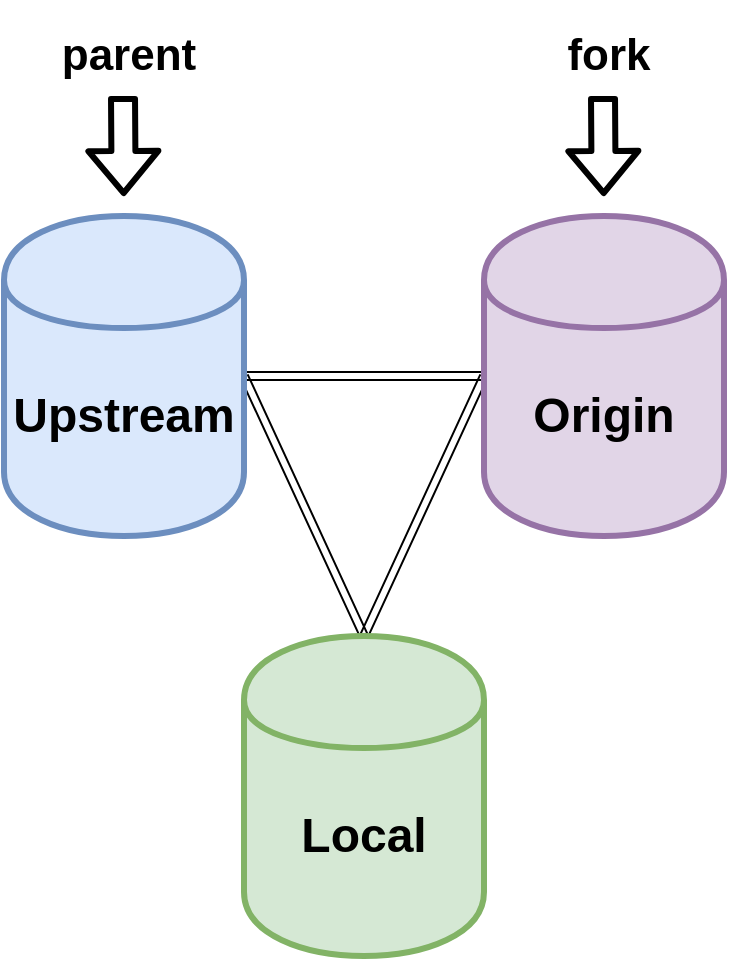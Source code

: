 <mxfile version="13.5.1" type="device"><diagram id="1vah80A7K6ktCt1jhF-4" name="Page-1"><mxGraphModel dx="1106" dy="900" grid="1" gridSize="10" guides="1" tooltips="1" connect="1" arrows="1" fold="1" page="1" pageScale="1" pageWidth="850" pageHeight="1100" background="#ffffff" math="0" shadow="0"><root><mxCell id="0"/><mxCell id="1" parent="0"/><mxCell id="GAF7Az4xLPFggu_e14xt-17" style="edgeStyle=orthogonalEdgeStyle;shape=link;rounded=0;orthogonalLoop=1;jettySize=auto;html=1;exitX=1;exitY=0.5;exitDx=0;exitDy=0;entryX=0;entryY=0.5;entryDx=0;entryDy=0;" parent="1" source="10" target="GAF7Az4xLPFggu_e14xt-15" edge="1"><mxGeometry relative="1" as="geometry"/></mxCell><mxCell id="GAF7Az4xLPFggu_e14xt-19" style="edgeStyle=none;shape=link;rounded=0;orthogonalLoop=1;jettySize=auto;html=1;exitX=1;exitY=0.5;exitDx=0;exitDy=0;entryX=0.5;entryY=0;entryDx=0;entryDy=0;" parent="1" source="10" target="GAF7Az4xLPFggu_e14xt-16" edge="1"><mxGeometry relative="1" as="geometry"/></mxCell><mxCell id="10" value="&lt;h1&gt;Upstream&lt;/h1&gt;" style="shape=cylinder;whiteSpace=wrap;html=1;boundedLbl=1;strokeWidth=3;align=center;fillColor=#dae8fc;strokeColor=#6c8ebf;" parent="1" vertex="1"><mxGeometry x="110" y="180" width="120" height="160" as="geometry"/></mxCell><mxCell id="GAF7Az4xLPFggu_e14xt-18" style="shape=link;rounded=0;orthogonalLoop=1;jettySize=auto;html=1;exitX=0;exitY=0.5;exitDx=0;exitDy=0;entryX=0.5;entryY=0;entryDx=0;entryDy=0;" parent="1" source="GAF7Az4xLPFggu_e14xt-15" target="GAF7Az4xLPFggu_e14xt-16" edge="1"><mxGeometry relative="1" as="geometry"/></mxCell><mxCell id="GAF7Az4xLPFggu_e14xt-15" value="&lt;h1&gt;Origin&lt;/h1&gt;" style="shape=cylinder;whiteSpace=wrap;html=1;boundedLbl=1;strokeWidth=3;align=center;fillColor=#e1d5e7;strokeColor=#9673a6;" parent="1" vertex="1"><mxGeometry x="350" y="180" width="120" height="160" as="geometry"/></mxCell><mxCell id="GAF7Az4xLPFggu_e14xt-16" value="&lt;h1&gt;Local&lt;/h1&gt;" style="shape=cylinder;whiteSpace=wrap;html=1;boundedLbl=1;strokeWidth=3;align=center;fillColor=#d5e8d4;strokeColor=#82b366;" parent="1" vertex="1"><mxGeometry x="230" y="390" width="120" height="160" as="geometry"/></mxCell><mxCell id="qT_jTREL2tCOZPopZQ_g-11" value="" style="shape=flexArrow;endArrow=classic;html=1;strokeWidth=3;" edge="1" parent="1"><mxGeometry width="50" height="50" relative="1" as="geometry"><mxPoint x="409.5" y="120" as="sourcePoint"/><mxPoint x="409.85" y="170" as="targetPoint"/></mxGeometry></mxCell><mxCell id="qT_jTREL2tCOZPopZQ_g-12" value="&lt;h1&gt;fork&lt;/h1&gt;" style="edgeLabel;html=1;align=center;verticalAlign=middle;resizable=0;points=[];labelBackgroundColor=none;" vertex="1" connectable="0" parent="qT_jTREL2tCOZPopZQ_g-11"><mxGeometry x="-0.36" y="1" relative="1" as="geometry"><mxPoint x="1.39" y="-35.99" as="offset"/></mxGeometry></mxCell><mxCell id="qT_jTREL2tCOZPopZQ_g-13" value="" style="shape=flexArrow;endArrow=classic;html=1;strokeWidth=3;" edge="1" parent="1"><mxGeometry width="50" height="50" relative="1" as="geometry"><mxPoint x="169.5" y="120" as="sourcePoint"/><mxPoint x="169.85" y="170" as="targetPoint"/></mxGeometry></mxCell><mxCell id="qT_jTREL2tCOZPopZQ_g-14" value="&lt;h1&gt;parent&lt;/h1&gt;" style="edgeLabel;html=1;align=center;verticalAlign=middle;resizable=0;points=[];labelBackgroundColor=none;" vertex="1" connectable="0" parent="qT_jTREL2tCOZPopZQ_g-13"><mxGeometry x="-0.36" y="1" relative="1" as="geometry"><mxPoint x="1.39" y="-35.99" as="offset"/></mxGeometry></mxCell></root></mxGraphModel></diagram></mxfile>